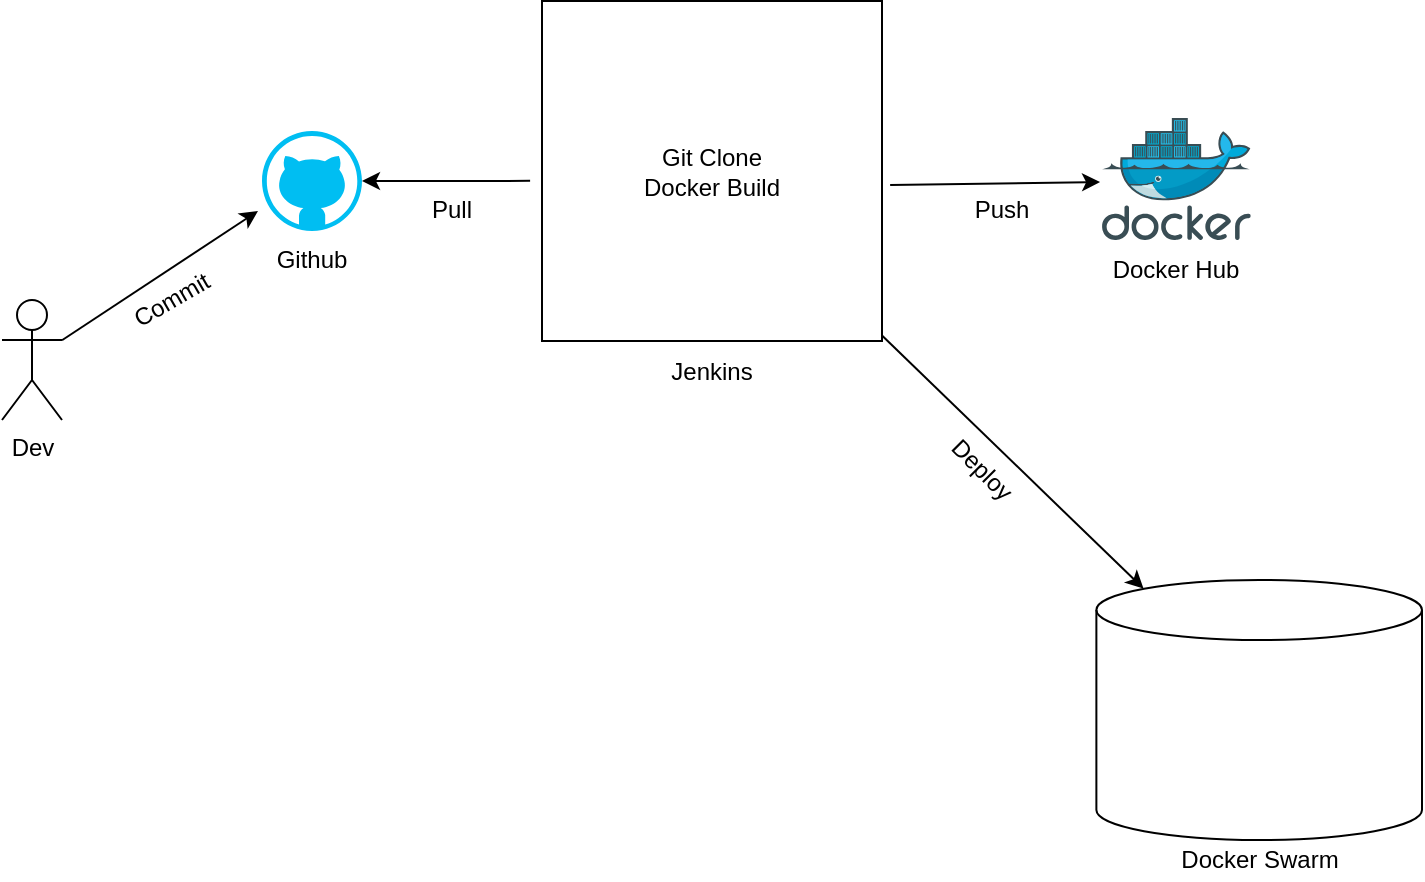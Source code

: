 <mxfile version="21.3.7" type="github">
  <diagram name="Page-1" id="M7DkWpAEA0SoGvppIu5o">
    <mxGraphModel dx="1434" dy="692" grid="1" gridSize="10" guides="1" tooltips="1" connect="1" arrows="1" fold="1" page="1" pageScale="1" pageWidth="850" pageHeight="1100" math="0" shadow="0">
      <root>
        <mxCell id="0" />
        <mxCell id="1" parent="0" />
        <mxCell id="xIDI6sqjgz8K7w1ugfOl-2" value="Dev" style="shape=umlActor;verticalLabelPosition=bottom;verticalAlign=top;html=1;outlineConnect=0;" parent="1" vertex="1">
          <mxGeometry x="10" y="220" width="30" height="60" as="geometry" />
        </mxCell>
        <mxCell id="xIDI6sqjgz8K7w1ugfOl-5" value="" style="verticalLabelPosition=bottom;html=1;verticalAlign=top;align=center;strokeColor=none;fillColor=#00BEF2;shape=mxgraph.azure.github_code;pointerEvents=1;" parent="1" vertex="1">
          <mxGeometry x="140" y="135.5" width="50" height="50" as="geometry" />
        </mxCell>
        <mxCell id="xIDI6sqjgz8K7w1ugfOl-6" value="Github" style="text;html=1;strokeColor=none;fillColor=none;align=center;verticalAlign=middle;whiteSpace=wrap;rounded=0;" parent="1" vertex="1">
          <mxGeometry x="135" y="185" width="60" height="30" as="geometry" />
        </mxCell>
        <mxCell id="xIDI6sqjgz8K7w1ugfOl-11" value="" style="whiteSpace=wrap;html=1;aspect=fixed;" parent="1" vertex="1">
          <mxGeometry x="280" y="70.5" width="170" height="170" as="geometry" />
        </mxCell>
        <mxCell id="xIDI6sqjgz8K7w1ugfOl-15" value="" style="endArrow=classic;html=1;rounded=0;exitX=-0.035;exitY=0.529;exitDx=0;exitDy=0;exitPerimeter=0;entryX=1;entryY=0.5;entryDx=0;entryDy=0;entryPerimeter=0;" parent="1" source="xIDI6sqjgz8K7w1ugfOl-11" target="xIDI6sqjgz8K7w1ugfOl-5" edge="1">
          <mxGeometry width="50" height="50" relative="1" as="geometry">
            <mxPoint x="260" y="260" as="sourcePoint" />
            <mxPoint x="190" y="170" as="targetPoint" />
          </mxGeometry>
        </mxCell>
        <mxCell id="xIDI6sqjgz8K7w1ugfOl-16" value="" style="endArrow=classic;html=1;rounded=0;entryX=-0.04;entryY=0.8;entryDx=0;entryDy=0;entryPerimeter=0;" parent="1" source="xIDI6sqjgz8K7w1ugfOl-2" target="xIDI6sqjgz8K7w1ugfOl-5" edge="1">
          <mxGeometry width="50" height="50" relative="1" as="geometry">
            <mxPoint x="160" y="440" as="sourcePoint" />
            <mxPoint x="90" y="360" as="targetPoint" />
          </mxGeometry>
        </mxCell>
        <mxCell id="xIDI6sqjgz8K7w1ugfOl-17" value="&lt;div&gt;Commit&lt;/div&gt;" style="text;html=1;strokeColor=none;fillColor=none;align=center;verticalAlign=middle;whiteSpace=wrap;rounded=0;rotation=-30;" parent="1" vertex="1">
          <mxGeometry x="70" y="210" width="50" height="20" as="geometry" />
        </mxCell>
        <mxCell id="xIDI6sqjgz8K7w1ugfOl-18" value="Pull" style="text;html=1;strokeColor=none;fillColor=none;align=center;verticalAlign=middle;whiteSpace=wrap;rounded=0;rotation=0;" parent="1" vertex="1">
          <mxGeometry x="220" y="165" width="30" height="20" as="geometry" />
        </mxCell>
        <mxCell id="xIDI6sqjgz8K7w1ugfOl-19" value="Jenkins" style="text;html=1;strokeColor=none;fillColor=none;align=center;verticalAlign=middle;whiteSpace=wrap;rounded=0;" parent="1" vertex="1">
          <mxGeometry x="335" y="240.5" width="60" height="30" as="geometry" />
        </mxCell>
        <mxCell id="xIDI6sqjgz8K7w1ugfOl-20" value="&lt;div&gt;Git Clone&lt;br&gt;&lt;/div&gt;&lt;div&gt;Docker Build&lt;/div&gt;" style="text;html=1;strokeColor=none;fillColor=none;align=center;verticalAlign=middle;whiteSpace=wrap;rounded=0;" parent="1" vertex="1">
          <mxGeometry x="325" y="125.5" width="80" height="60" as="geometry" />
        </mxCell>
        <mxCell id="xIDI6sqjgz8K7w1ugfOl-21" value="" style="endArrow=classic;html=1;rounded=0;exitX=1.024;exitY=0.541;exitDx=0;exitDy=0;exitPerimeter=0;entryX=-0.013;entryY=0.525;entryDx=0;entryDy=0;entryPerimeter=0;" parent="1" source="xIDI6sqjgz8K7w1ugfOl-11" target="xIDI6sqjgz8K7w1ugfOl-22" edge="1">
          <mxGeometry width="50" height="50" relative="1" as="geometry">
            <mxPoint x="460" y="260" as="sourcePoint" />
            <mxPoint x="510" y="210" as="targetPoint" />
          </mxGeometry>
        </mxCell>
        <mxCell id="xIDI6sqjgz8K7w1ugfOl-22" value="" style="image;sketch=0;aspect=fixed;html=1;points=[];align=center;fontSize=12;image=img/lib/mscae/Docker.svg;" parent="1" vertex="1">
          <mxGeometry x="560" y="129" width="74.39" height="61" as="geometry" />
        </mxCell>
        <mxCell id="xIDI6sqjgz8K7w1ugfOl-27" value="&lt;div&gt;Push&lt;/div&gt;" style="text;html=1;strokeColor=none;fillColor=none;align=center;verticalAlign=middle;whiteSpace=wrap;rounded=0;" parent="1" vertex="1">
          <mxGeometry x="480.0" y="160" width="60" height="30" as="geometry" />
        </mxCell>
        <mxCell id="xIDI6sqjgz8K7w1ugfOl-28" value="Docker Hub" style="text;html=1;strokeColor=none;fillColor=none;align=center;verticalAlign=middle;whiteSpace=wrap;rounded=0;" parent="1" vertex="1">
          <mxGeometry x="557.19" y="190" width="80" height="30" as="geometry" />
        </mxCell>
        <mxCell id="PcMC3MuKAwUTo7YgAQ8w-1" value="" style="endArrow=classic;html=1;rounded=0;entryX=0.145;entryY=0;entryDx=0;entryDy=4.35;entryPerimeter=0;" edge="1" parent="1" source="xIDI6sqjgz8K7w1ugfOl-11" target="PcMC3MuKAwUTo7YgAQ8w-2">
          <mxGeometry width="50" height="50" relative="1" as="geometry">
            <mxPoint x="400" y="420" as="sourcePoint" />
            <mxPoint x="480" y="400" as="targetPoint" />
          </mxGeometry>
        </mxCell>
        <mxCell id="PcMC3MuKAwUTo7YgAQ8w-2" value="" style="shape=cylinder3;whiteSpace=wrap;html=1;boundedLbl=1;backgroundOutline=1;size=15;" vertex="1" parent="1">
          <mxGeometry x="557.19" y="360" width="162.81" height="130" as="geometry" />
        </mxCell>
        <mxCell id="PcMC3MuKAwUTo7YgAQ8w-3" value="Docker Swarm" style="text;html=1;strokeColor=none;fillColor=none;align=center;verticalAlign=middle;whiteSpace=wrap;rounded=0;" vertex="1" parent="1">
          <mxGeometry x="588.6" y="490" width="100" height="20" as="geometry" />
        </mxCell>
        <mxCell id="PcMC3MuKAwUTo7YgAQ8w-4" value="Deploy" style="text;html=1;strokeColor=none;fillColor=none;align=center;verticalAlign=middle;whiteSpace=wrap;rounded=0;rotation=45;" vertex="1" parent="1">
          <mxGeometry x="470" y="290" width="60" height="30" as="geometry" />
        </mxCell>
      </root>
    </mxGraphModel>
  </diagram>
</mxfile>
